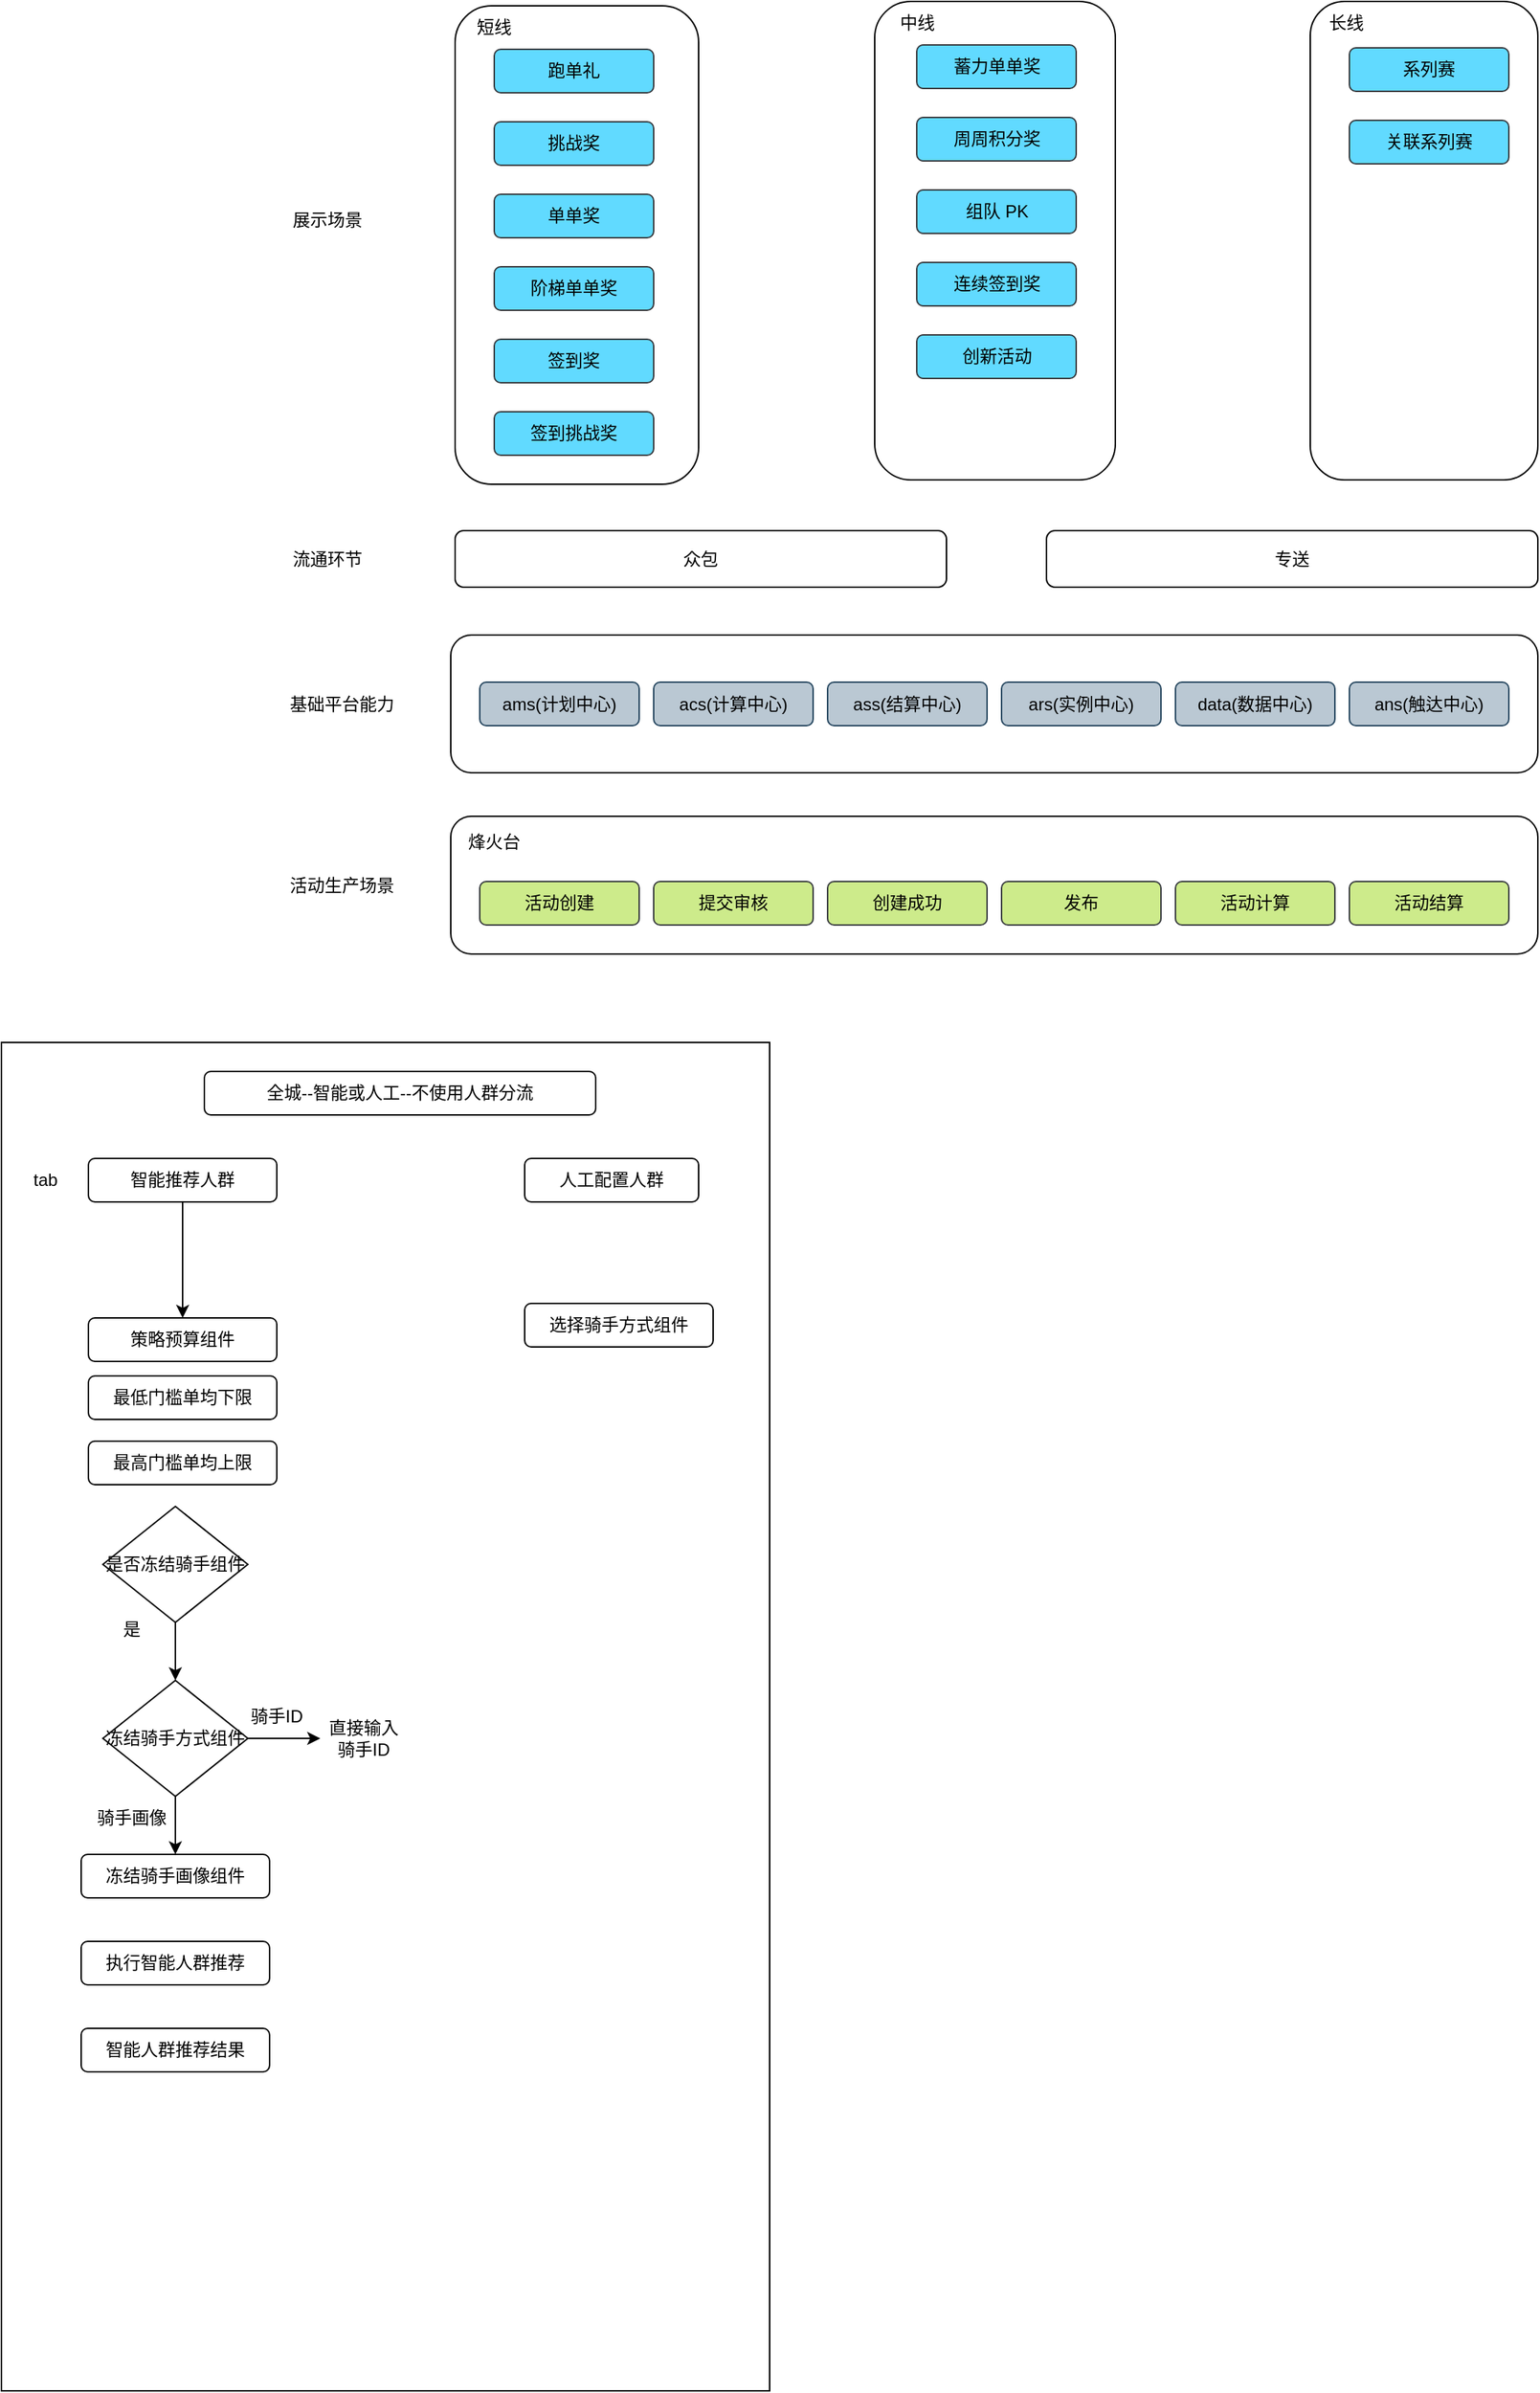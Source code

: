 <mxfile version="22.1.16" type="github">
  <diagram id="8YFWgbgVcO6-vwJ8IvwV" name="第 1 页">
    <mxGraphModel dx="1240" dy="684" grid="1" gridSize="10" guides="1" tooltips="1" connect="1" arrows="1" fold="1" page="0" pageScale="1" pageWidth="827" pageHeight="1169" math="0" shadow="0">
      <root>
        <mxCell id="0" />
        <mxCell id="1" parent="0" />
        <mxCell id="3CqS7RNdXRY-ojEXQV0p-13" value="" style="rounded=0;whiteSpace=wrap;html=1;" vertex="1" parent="1">
          <mxGeometry x="-260" y="780" width="530" height="930" as="geometry" />
        </mxCell>
        <mxCell id="nUZS-_edcsPRgrgGCuFx-1" value="" style="rounded=1;whiteSpace=wrap;html=1;" parent="1" vertex="1">
          <mxGeometry x="53" y="65" width="168" height="330" as="geometry" />
        </mxCell>
        <mxCell id="hgzIw1-CkxO_cI2bNOXv-1" value="" style="rounded=1;whiteSpace=wrap;html=1;" parent="1" vertex="1">
          <mxGeometry x="342.5" y="62" width="166" height="330" as="geometry" />
        </mxCell>
        <mxCell id="hgzIw1-CkxO_cI2bNOXv-2" value="" style="rounded=1;whiteSpace=wrap;html=1;" parent="1" vertex="1">
          <mxGeometry x="643" y="62" width="157" height="330" as="geometry" />
        </mxCell>
        <mxCell id="hgzIw1-CkxO_cI2bNOXv-3" value="短线" style="text;html=1;strokeColor=none;fillColor=none;align=center;verticalAlign=middle;whiteSpace=wrap;rounded=0;" parent="1" vertex="1">
          <mxGeometry x="50" y="65" width="60" height="30" as="geometry" />
        </mxCell>
        <mxCell id="hgzIw1-CkxO_cI2bNOXv-4" value="中线" style="text;html=1;strokeColor=none;fillColor=none;align=center;verticalAlign=middle;whiteSpace=wrap;rounded=0;" parent="1" vertex="1">
          <mxGeometry x="341.5" y="62" width="60" height="30" as="geometry" />
        </mxCell>
        <mxCell id="hgzIw1-CkxO_cI2bNOXv-5" value="长线" style="text;html=1;strokeColor=none;fillColor=none;align=center;verticalAlign=middle;whiteSpace=wrap;rounded=0;" parent="1" vertex="1">
          <mxGeometry x="638" y="62" width="60" height="30" as="geometry" />
        </mxCell>
        <mxCell id="hgzIw1-CkxO_cI2bNOXv-6" value="展示场景" style="text;html=1;strokeColor=none;fillColor=none;align=center;verticalAlign=middle;whiteSpace=wrap;rounded=0;" parent="1" vertex="1">
          <mxGeometry x="-65" y="198" width="60" height="30" as="geometry" />
        </mxCell>
        <mxCell id="hgzIw1-CkxO_cI2bNOXv-7" value="基础平台能力" style="text;html=1;strokeColor=none;fillColor=none;align=center;verticalAlign=middle;whiteSpace=wrap;rounded=0;" parent="1" vertex="1">
          <mxGeometry x="-70" y="531.5" width="90" height="30" as="geometry" />
        </mxCell>
        <mxCell id="hgzIw1-CkxO_cI2bNOXv-8" value="" style="rounded=1;whiteSpace=wrap;html=1;" parent="1" vertex="1">
          <mxGeometry x="50" y="499" width="750" height="95" as="geometry" />
        </mxCell>
        <mxCell id="hgzIw1-CkxO_cI2bNOXv-12" value="跑单礼" style="rounded=1;whiteSpace=wrap;html=1;fillColor=#61DAFF;strokeColor=#36393d;" parent="1" vertex="1">
          <mxGeometry x="80" y="95" width="110" height="30" as="geometry" />
        </mxCell>
        <mxCell id="hgzIw1-CkxO_cI2bNOXv-13" value="挑战奖" style="rounded=1;whiteSpace=wrap;html=1;fillColor=#61DAFF;strokeColor=#36393d;" parent="1" vertex="1">
          <mxGeometry x="80" y="145" width="110" height="30" as="geometry" />
        </mxCell>
        <mxCell id="hgzIw1-CkxO_cI2bNOXv-14" value="单单奖" style="rounded=1;whiteSpace=wrap;html=1;fillColor=#61DAFF;strokeColor=#36393d;" parent="1" vertex="1">
          <mxGeometry x="80" y="195" width="110" height="30" as="geometry" />
        </mxCell>
        <mxCell id="hgzIw1-CkxO_cI2bNOXv-15" value="阶梯单单奖" style="rounded=1;whiteSpace=wrap;html=1;fillColor=#61DAFF;strokeColor=#36393d;" parent="1" vertex="1">
          <mxGeometry x="80" y="245" width="110" height="30" as="geometry" />
        </mxCell>
        <mxCell id="hgzIw1-CkxO_cI2bNOXv-16" value="签到奖" style="rounded=1;whiteSpace=wrap;html=1;fillColor=#61DAFF;strokeColor=#36393d;" parent="1" vertex="1">
          <mxGeometry x="80" y="295" width="110" height="30" as="geometry" />
        </mxCell>
        <mxCell id="hgzIw1-CkxO_cI2bNOXv-17" value="签到挑战奖" style="rounded=1;whiteSpace=wrap;html=1;fillColor=#61DAFF;strokeColor=#36393d;" parent="1" vertex="1">
          <mxGeometry x="80" y="345" width="110" height="30" as="geometry" />
        </mxCell>
        <mxCell id="hgzIw1-CkxO_cI2bNOXv-20" value="蓄力单单奖" style="rounded=1;whiteSpace=wrap;html=1;fillColor=#61DAFF;strokeColor=#36393d;" parent="1" vertex="1">
          <mxGeometry x="371.5" y="92" width="110" height="30" as="geometry" />
        </mxCell>
        <mxCell id="hgzIw1-CkxO_cI2bNOXv-21" value="周周积分奖" style="rounded=1;whiteSpace=wrap;html=1;fillColor=#61DAFF;strokeColor=#36393d;" parent="1" vertex="1">
          <mxGeometry x="371.5" y="142" width="110" height="30" as="geometry" />
        </mxCell>
        <mxCell id="hgzIw1-CkxO_cI2bNOXv-22" value="组队 PK" style="rounded=1;whiteSpace=wrap;html=1;fillColor=#61DAFF;strokeColor=#36393d;" parent="1" vertex="1">
          <mxGeometry x="371.5" y="192" width="110" height="30" as="geometry" />
        </mxCell>
        <mxCell id="hgzIw1-CkxO_cI2bNOXv-23" value="连续签到奖" style="rounded=1;whiteSpace=wrap;html=1;fillColor=#61DAFF;strokeColor=#36393d;" parent="1" vertex="1">
          <mxGeometry x="371.5" y="242" width="110" height="30" as="geometry" />
        </mxCell>
        <mxCell id="hgzIw1-CkxO_cI2bNOXv-24" value="创新活动" style="rounded=1;whiteSpace=wrap;html=1;fillColor=#61DAFF;strokeColor=#36393d;" parent="1" vertex="1">
          <mxGeometry x="371.5" y="292" width="110" height="30" as="geometry" />
        </mxCell>
        <mxCell id="hgzIw1-CkxO_cI2bNOXv-26" value="系列赛" style="rounded=1;whiteSpace=wrap;html=1;fillColor=#61DAFF;strokeColor=#36393d;" parent="1" vertex="1">
          <mxGeometry x="670" y="94" width="110" height="30" as="geometry" />
        </mxCell>
        <mxCell id="hgzIw1-CkxO_cI2bNOXv-27" value="关联系列赛" style="rounded=1;whiteSpace=wrap;html=1;fillColor=#61DAFF;strokeColor=#36393d;" parent="1" vertex="1">
          <mxGeometry x="670" y="144" width="110" height="30" as="geometry" />
        </mxCell>
        <mxCell id="hgzIw1-CkxO_cI2bNOXv-28" value="活动生产场景" style="text;html=1;strokeColor=none;fillColor=none;align=center;verticalAlign=middle;whiteSpace=wrap;rounded=0;" parent="1" vertex="1">
          <mxGeometry x="-70" y="656.5" width="90" height="30" as="geometry" />
        </mxCell>
        <mxCell id="hgzIw1-CkxO_cI2bNOXv-29" value="" style="rounded=1;whiteSpace=wrap;html=1;" parent="1" vertex="1">
          <mxGeometry x="50" y="624" width="750" height="95" as="geometry" />
        </mxCell>
        <mxCell id="hgzIw1-CkxO_cI2bNOXv-30" value="烽火台" style="text;html=1;strokeColor=none;fillColor=none;align=center;verticalAlign=middle;whiteSpace=wrap;rounded=0;" parent="1" vertex="1">
          <mxGeometry x="50" y="626.5" width="60" height="30" as="geometry" />
        </mxCell>
        <mxCell id="hgzIw1-CkxO_cI2bNOXv-31" value="ams(计划中心)" style="rounded=1;whiteSpace=wrap;html=1;fillColor=#bac8d3;strokeColor=#23445d;" parent="1" vertex="1">
          <mxGeometry x="70" y="531.5" width="110" height="30" as="geometry" />
        </mxCell>
        <mxCell id="hgzIw1-CkxO_cI2bNOXv-32" value="acs(计算中心)" style="rounded=1;whiteSpace=wrap;html=1;fillColor=#bac8d3;strokeColor=#23445d;" parent="1" vertex="1">
          <mxGeometry x="190" y="531.5" width="110" height="30" as="geometry" />
        </mxCell>
        <mxCell id="hgzIw1-CkxO_cI2bNOXv-33" value="ass(结算中心)" style="rounded=1;whiteSpace=wrap;html=1;fillColor=#bac8d3;strokeColor=#23445d;" parent="1" vertex="1">
          <mxGeometry x="310" y="531.5" width="110" height="30" as="geometry" />
        </mxCell>
        <mxCell id="hgzIw1-CkxO_cI2bNOXv-34" value="ars(实例中心)" style="rounded=1;whiteSpace=wrap;html=1;fillColor=#bac8d3;strokeColor=#23445d;" parent="1" vertex="1">
          <mxGeometry x="430" y="531.5" width="110" height="30" as="geometry" />
        </mxCell>
        <mxCell id="hgzIw1-CkxO_cI2bNOXv-35" value="data(数据中心)" style="rounded=1;whiteSpace=wrap;html=1;fillColor=#bac8d3;strokeColor=#23445d;" parent="1" vertex="1">
          <mxGeometry x="550" y="531.5" width="110" height="30" as="geometry" />
        </mxCell>
        <mxCell id="hgzIw1-CkxO_cI2bNOXv-36" value="ans(触达中心)" style="rounded=1;whiteSpace=wrap;html=1;fillColor=#bac8d3;strokeColor=#23445d;" parent="1" vertex="1">
          <mxGeometry x="670" y="531.5" width="110" height="30" as="geometry" />
        </mxCell>
        <mxCell id="hgzIw1-CkxO_cI2bNOXv-37" value="活动创建" style="rounded=1;whiteSpace=wrap;html=1;fillColor=#cdeb8b;strokeColor=#36393d;" parent="1" vertex="1">
          <mxGeometry x="70" y="669" width="110" height="30" as="geometry" />
        </mxCell>
        <mxCell id="hgzIw1-CkxO_cI2bNOXv-38" value="提交审核" style="rounded=1;whiteSpace=wrap;html=1;fillColor=#cdeb8b;strokeColor=#36393d;" parent="1" vertex="1">
          <mxGeometry x="190" y="669" width="110" height="30" as="geometry" />
        </mxCell>
        <mxCell id="hgzIw1-CkxO_cI2bNOXv-39" value="创建成功" style="rounded=1;whiteSpace=wrap;html=1;fillColor=#cdeb8b;strokeColor=#36393d;" parent="1" vertex="1">
          <mxGeometry x="310" y="669" width="110" height="30" as="geometry" />
        </mxCell>
        <mxCell id="hgzIw1-CkxO_cI2bNOXv-40" value="发布" style="rounded=1;whiteSpace=wrap;html=1;fillColor=#cdeb8b;strokeColor=#36393d;" parent="1" vertex="1">
          <mxGeometry x="430" y="669" width="110" height="30" as="geometry" />
        </mxCell>
        <mxCell id="hgzIw1-CkxO_cI2bNOXv-41" value="活动计算" style="rounded=1;whiteSpace=wrap;html=1;fillColor=#cdeb8b;strokeColor=#36393d;" parent="1" vertex="1">
          <mxGeometry x="550" y="669" width="110" height="30" as="geometry" />
        </mxCell>
        <mxCell id="hgzIw1-CkxO_cI2bNOXv-43" value="活动结算" style="rounded=1;whiteSpace=wrap;html=1;fillColor=#cdeb8b;strokeColor=#36393d;" parent="1" vertex="1">
          <mxGeometry x="670" y="669" width="110" height="30" as="geometry" />
        </mxCell>
        <mxCell id="hgzIw1-CkxO_cI2bNOXv-46" value="流通环节" style="text;html=1;strokeColor=none;fillColor=none;align=center;verticalAlign=middle;whiteSpace=wrap;rounded=0;" parent="1" vertex="1">
          <mxGeometry x="-65" y="431.5" width="60" height="30" as="geometry" />
        </mxCell>
        <mxCell id="hgzIw1-CkxO_cI2bNOXv-48" value="专送" style="rounded=1;whiteSpace=wrap;html=1;" parent="1" vertex="1">
          <mxGeometry x="461" y="427" width="339" height="39" as="geometry" />
        </mxCell>
        <mxCell id="hgzIw1-CkxO_cI2bNOXv-49" value="众包" style="rounded=1;whiteSpace=wrap;html=1;" parent="1" vertex="1">
          <mxGeometry x="53" y="427" width="339" height="39" as="geometry" />
        </mxCell>
        <mxCell id="3CqS7RNdXRY-ojEXQV0p-10" value="" style="edgeStyle=orthogonalEdgeStyle;rounded=0;orthogonalLoop=1;jettySize=auto;html=1;" edge="1" parent="1" source="3CqS7RNdXRY-ojEXQV0p-2" target="3CqS7RNdXRY-ojEXQV0p-6">
          <mxGeometry relative="1" as="geometry" />
        </mxCell>
        <mxCell id="3CqS7RNdXRY-ojEXQV0p-2" value="智能推荐人群" style="rounded=1;whiteSpace=wrap;html=1;" vertex="1" parent="1">
          <mxGeometry x="-200" y="860" width="130" height="30" as="geometry" />
        </mxCell>
        <mxCell id="3CqS7RNdXRY-ojEXQV0p-4" value="人工配置人群" style="rounded=1;whiteSpace=wrap;html=1;" vertex="1" parent="1">
          <mxGeometry x="101" y="860" width="120" height="30" as="geometry" />
        </mxCell>
        <mxCell id="3CqS7RNdXRY-ojEXQV0p-6" value="策略预算组件" style="rounded=1;whiteSpace=wrap;html=1;" vertex="1" parent="1">
          <mxGeometry x="-200" y="970" width="130" height="30" as="geometry" />
        </mxCell>
        <mxCell id="3CqS7RNdXRY-ojEXQV0p-7" value="最低门槛单均下限" style="rounded=1;whiteSpace=wrap;html=1;" vertex="1" parent="1">
          <mxGeometry x="-200" y="1010" width="130" height="30" as="geometry" />
        </mxCell>
        <mxCell id="3CqS7RNdXRY-ojEXQV0p-8" value="最高门槛单均上限" style="rounded=1;whiteSpace=wrap;html=1;" vertex="1" parent="1">
          <mxGeometry x="-200" y="1055" width="130" height="30" as="geometry" />
        </mxCell>
        <mxCell id="3CqS7RNdXRY-ojEXQV0p-9" value="tab" style="text;html=1;align=center;verticalAlign=middle;resizable=0;points=[];autosize=1;strokeColor=none;fillColor=none;" vertex="1" parent="1">
          <mxGeometry x="-250" y="860" width="40" height="30" as="geometry" />
        </mxCell>
        <mxCell id="3CqS7RNdXRY-ojEXQV0p-11" value="全城--智能或人工--不使用人群分流" style="rounded=1;whiteSpace=wrap;html=1;" vertex="1" parent="1">
          <mxGeometry x="-120" y="800" width="270" height="30" as="geometry" />
        </mxCell>
        <mxCell id="3CqS7RNdXRY-ojEXQV0p-12" value="选择骑手方式组件" style="rounded=1;whiteSpace=wrap;html=1;" vertex="1" parent="1">
          <mxGeometry x="101" y="960" width="130" height="30" as="geometry" />
        </mxCell>
        <mxCell id="3CqS7RNdXRY-ojEXQV0p-20" value="" style="edgeStyle=orthogonalEdgeStyle;rounded=0;orthogonalLoop=1;jettySize=auto;html=1;" edge="1" parent="1" source="3CqS7RNdXRY-ojEXQV0p-17" target="3CqS7RNdXRY-ojEXQV0p-19">
          <mxGeometry relative="1" as="geometry" />
        </mxCell>
        <mxCell id="3CqS7RNdXRY-ojEXQV0p-17" value="是否冻结骑手组件" style="rhombus;whiteSpace=wrap;html=1;" vertex="1" parent="1">
          <mxGeometry x="-190" y="1100" width="100" height="80" as="geometry" />
        </mxCell>
        <mxCell id="3CqS7RNdXRY-ojEXQV0p-24" style="edgeStyle=orthogonalEdgeStyle;rounded=0;orthogonalLoop=1;jettySize=auto;html=1;exitX=0.5;exitY=1;exitDx=0;exitDy=0;" edge="1" parent="1" source="3CqS7RNdXRY-ojEXQV0p-19" target="3CqS7RNdXRY-ojEXQV0p-23">
          <mxGeometry relative="1" as="geometry" />
        </mxCell>
        <mxCell id="3CqS7RNdXRY-ojEXQV0p-27" style="edgeStyle=orthogonalEdgeStyle;rounded=0;orthogonalLoop=1;jettySize=auto;html=1;exitX=1;exitY=0.5;exitDx=0;exitDy=0;entryX=0;entryY=0.5;entryDx=0;entryDy=0;" edge="1" parent="1" source="3CqS7RNdXRY-ojEXQV0p-19" target="3CqS7RNdXRY-ojEXQV0p-26">
          <mxGeometry relative="1" as="geometry" />
        </mxCell>
        <mxCell id="3CqS7RNdXRY-ojEXQV0p-19" value="冻结骑手方式组件" style="rhombus;whiteSpace=wrap;html=1;" vertex="1" parent="1">
          <mxGeometry x="-190" y="1220" width="100" height="80" as="geometry" />
        </mxCell>
        <mxCell id="3CqS7RNdXRY-ojEXQV0p-21" value="是" style="text;html=1;strokeColor=none;fillColor=none;align=center;verticalAlign=middle;whiteSpace=wrap;rounded=0;" vertex="1" parent="1">
          <mxGeometry x="-200" y="1170" width="60" height="30" as="geometry" />
        </mxCell>
        <mxCell id="3CqS7RNdXRY-ojEXQV0p-23" value="冻结骑手画像组件" style="rounded=1;whiteSpace=wrap;html=1;" vertex="1" parent="1">
          <mxGeometry x="-205" y="1340" width="130" height="30" as="geometry" />
        </mxCell>
        <mxCell id="3CqS7RNdXRY-ojEXQV0p-25" value="骑手画像" style="text;html=1;strokeColor=none;fillColor=none;align=center;verticalAlign=middle;whiteSpace=wrap;rounded=0;" vertex="1" parent="1">
          <mxGeometry x="-200" y="1300" width="60" height="30" as="geometry" />
        </mxCell>
        <mxCell id="3CqS7RNdXRY-ojEXQV0p-26" value="直接输入骑手ID" style="text;html=1;strokeColor=none;fillColor=none;align=center;verticalAlign=middle;whiteSpace=wrap;rounded=0;" vertex="1" parent="1">
          <mxGeometry x="-40" y="1245" width="60" height="30" as="geometry" />
        </mxCell>
        <mxCell id="3CqS7RNdXRY-ojEXQV0p-28" value="骑手ID" style="text;html=1;strokeColor=none;fillColor=none;align=center;verticalAlign=middle;whiteSpace=wrap;rounded=0;" vertex="1" parent="1">
          <mxGeometry x="-100" y="1230" width="60" height="30" as="geometry" />
        </mxCell>
        <mxCell id="3CqS7RNdXRY-ojEXQV0p-29" value="执行智能人群推荐" style="rounded=1;whiteSpace=wrap;html=1;" vertex="1" parent="1">
          <mxGeometry x="-205" y="1400" width="130" height="30" as="geometry" />
        </mxCell>
        <mxCell id="3CqS7RNdXRY-ojEXQV0p-30" value="智能人群推荐结果" style="rounded=1;whiteSpace=wrap;html=1;" vertex="1" parent="1">
          <mxGeometry x="-205" y="1460" width="130" height="30" as="geometry" />
        </mxCell>
      </root>
    </mxGraphModel>
  </diagram>
</mxfile>
